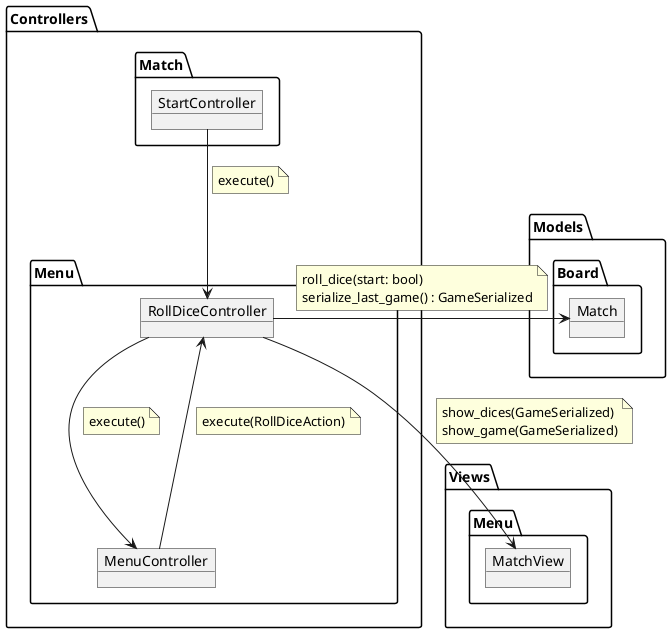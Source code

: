 @startuml

package Views {
    package Menu as ViewsMenu {
        object MatchView
    }
}

package Models {
    package Board3 as "Board" {
        object Match
    }
}

package Controllers {
    package "Match" as MatchController {
        object StartController
    }

    package Menu {
        object MenuController
        object RollDiceController

        RollDiceController --> MenuController
        note on link
            execute()
        end note

        MenuController --> RollDiceController
        note on link
            execute(RollDiceAction)
        end note
    }

    StartController --> RollDiceController
    note on link
        execute()
    end note
}

RollDiceController -right-> Match
note on link
    roll_dice(start: bool)
    serialize_last_game() : GameSerialized
end note

RollDiceController --> MatchView
note on link
    show_dices(GameSerialized)
    show_game(GameSerialized)
end note

@enduml

